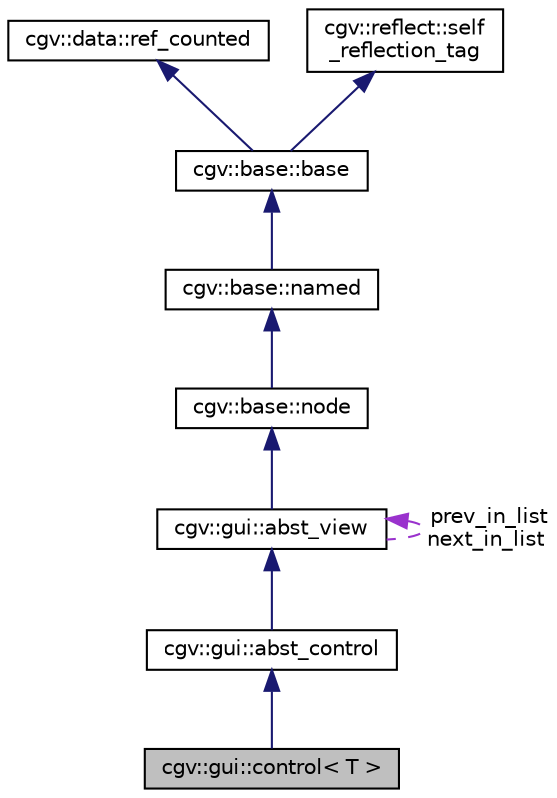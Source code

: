 digraph "cgv::gui::control&lt; T &gt;"
{
  bgcolor="transparent";
  edge [fontname="Helvetica",fontsize="10",labelfontname="Helvetica",labelfontsize="10"];
  node [fontname="Helvetica",fontsize="10",shape=record];
  Node1 [label="cgv::gui::control\< T \>",height=0.2,width=0.4,color="black", fillcolor="grey75", style="filled", fontcolor="black"];
  Node2 -> Node1 [dir="back",color="midnightblue",fontsize="10",style="solid",fontname="Helvetica"];
  Node2 [label="cgv::gui::abst_control",height=0.2,width=0.4,color="black",URL="$a00076.html",tooltip="gui and type independent base class of all controls "];
  Node3 -> Node2 [dir="back",color="midnightblue",fontsize="10",style="solid",fontname="Helvetica"];
  Node3 [label="cgv::gui::abst_view",height=0.2,width=0.4,color="black",URL="$a00078.html",tooltip="type independent &base class of all views "];
  Node4 -> Node3 [dir="back",color="midnightblue",fontsize="10",style="solid",fontname="Helvetica"];
  Node4 [label="cgv::base::node",height=0.2,width=0.4,color="black",URL="$a00038.html"];
  Node5 -> Node4 [dir="back",color="midnightblue",fontsize="10",style="solid",fontname="Helvetica"];
  Node5 [label="cgv::base::named",height=0.2,width=0.4,color="black",URL="$a00037.html"];
  Node6 -> Node5 [dir="back",color="midnightblue",fontsize="10",style="solid",fontname="Helvetica"];
  Node6 [label="cgv::base::base",height=0.2,width=0.4,color="black",URL="$a00017.html"];
  Node7 -> Node6 [dir="back",color="midnightblue",fontsize="10",style="solid",fontname="Helvetica"];
  Node7 [label="cgv::data::ref_counted",height=0.2,width=0.4,color="black",URL="$a00072.html"];
  Node8 -> Node6 [dir="back",color="midnightblue",fontsize="10",style="solid",fontname="Helvetica"];
  Node8 [label="cgv::reflect::self\l_reflection_tag",height=0.2,width=0.4,color="black",URL="$a00218.html",tooltip="Derive from this class to announce implementation of the method self_reflect. "];
  Node3 -> Node3 [dir="back",color="darkorchid3",fontsize="10",style="dashed",label=" prev_in_list\nnext_in_list" ,fontname="Helvetica"];
}
